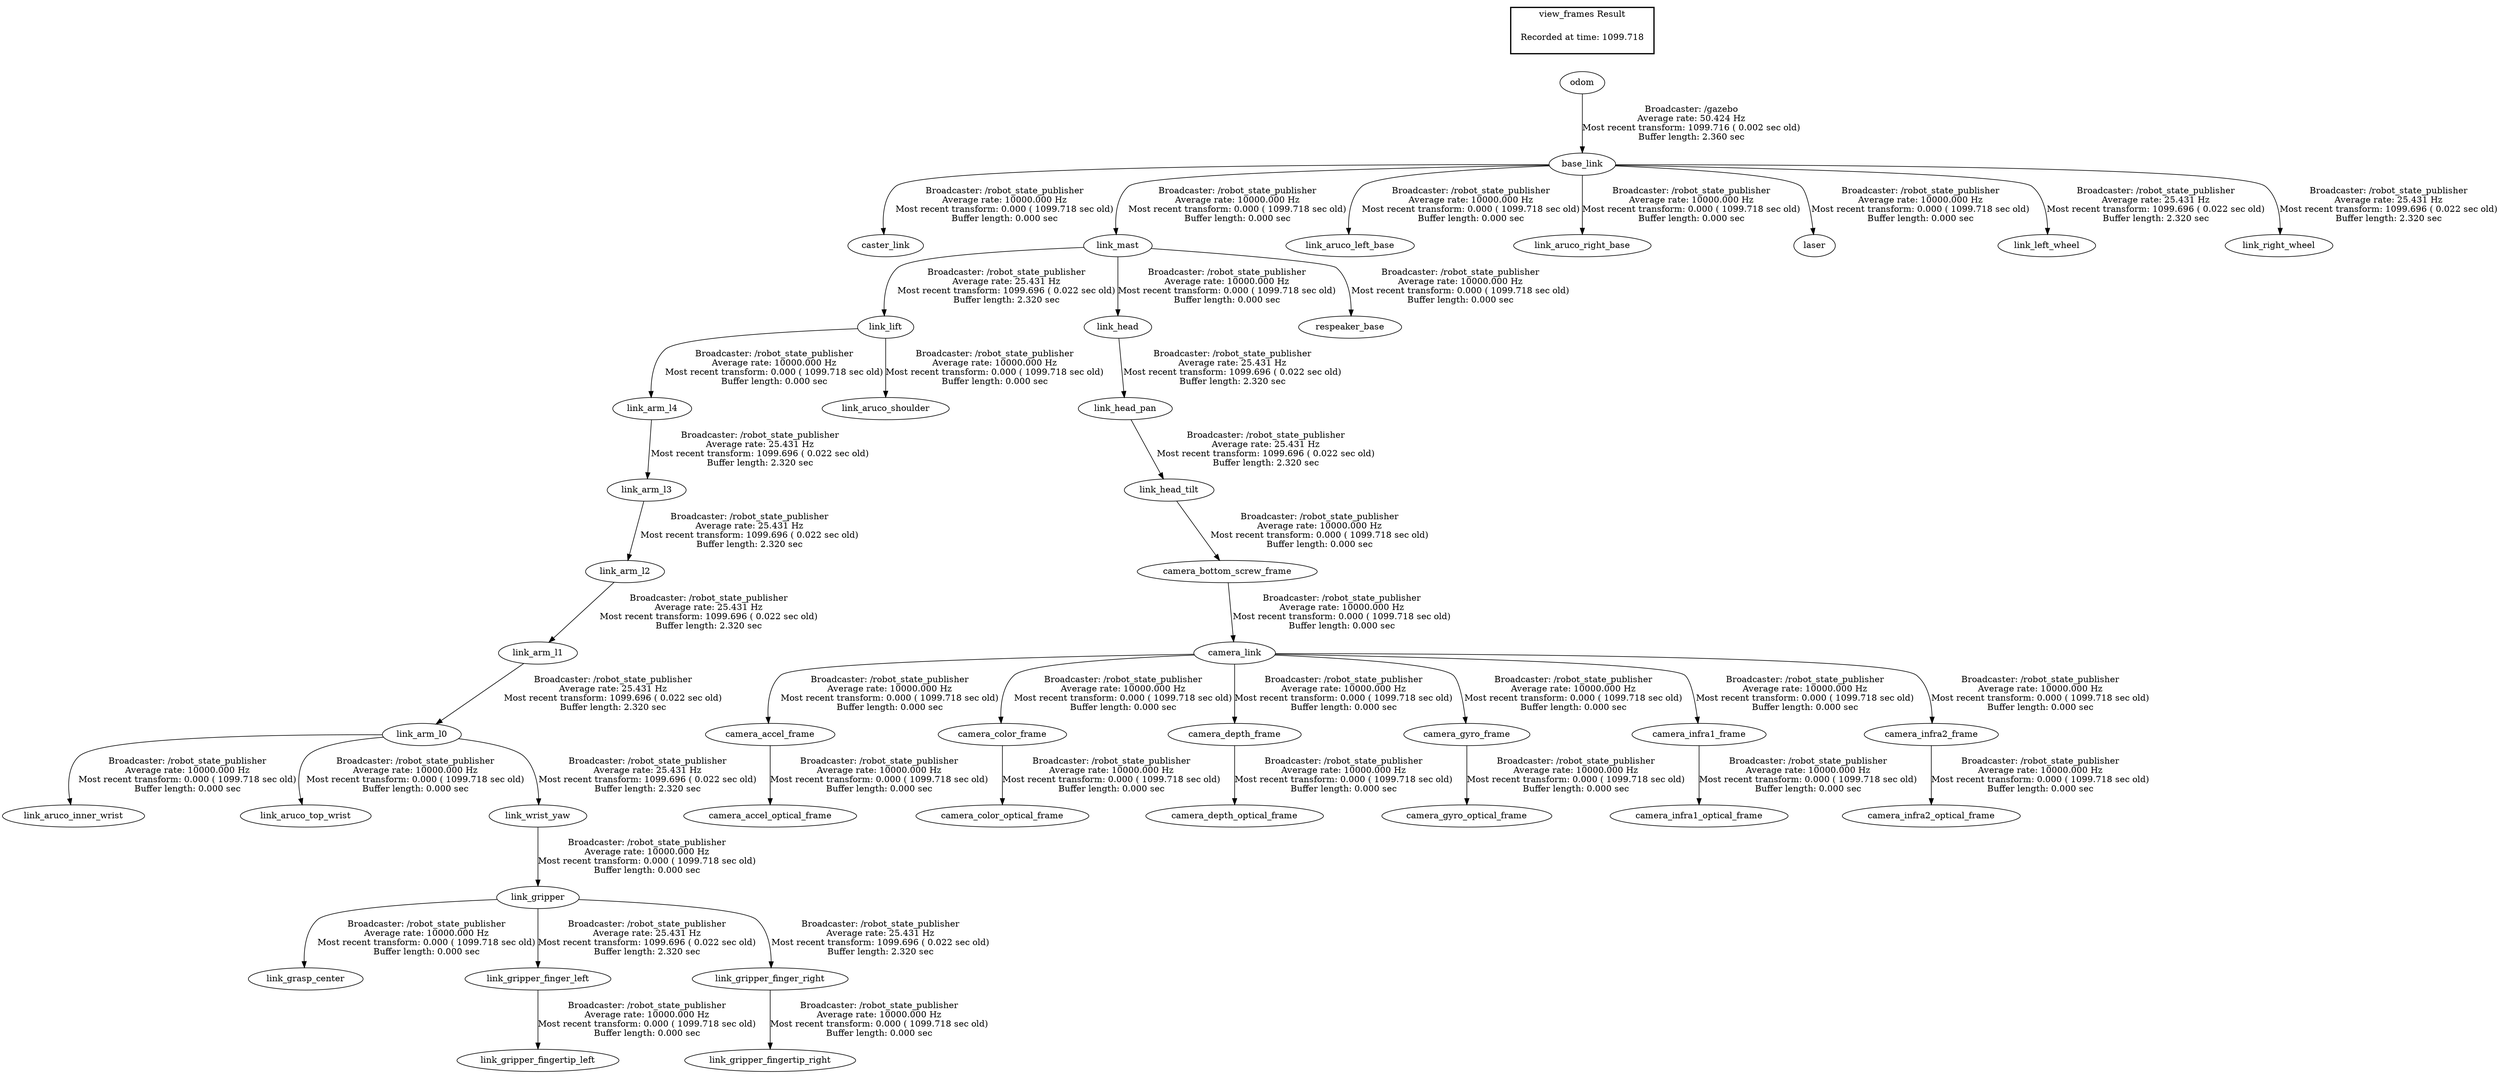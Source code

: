 digraph G {
"camera_link" -> "camera_accel_frame"[label="Broadcaster: /robot_state_publisher\nAverage rate: 10000.000 Hz\nMost recent transform: 0.000 ( 1099.718 sec old)\nBuffer length: 0.000 sec\n"];
"camera_bottom_screw_frame" -> "camera_link"[label="Broadcaster: /robot_state_publisher\nAverage rate: 10000.000 Hz\nMost recent transform: 0.000 ( 1099.718 sec old)\nBuffer length: 0.000 sec\n"];
"camera_accel_frame" -> "camera_accel_optical_frame"[label="Broadcaster: /robot_state_publisher\nAverage rate: 10000.000 Hz\nMost recent transform: 0.000 ( 1099.718 sec old)\nBuffer length: 0.000 sec\n"];
"camera_link" -> "camera_color_frame"[label="Broadcaster: /robot_state_publisher\nAverage rate: 10000.000 Hz\nMost recent transform: 0.000 ( 1099.718 sec old)\nBuffer length: 0.000 sec\n"];
"camera_color_frame" -> "camera_color_optical_frame"[label="Broadcaster: /robot_state_publisher\nAverage rate: 10000.000 Hz\nMost recent transform: 0.000 ( 1099.718 sec old)\nBuffer length: 0.000 sec\n"];
"camera_link" -> "camera_depth_frame"[label="Broadcaster: /robot_state_publisher\nAverage rate: 10000.000 Hz\nMost recent transform: 0.000 ( 1099.718 sec old)\nBuffer length: 0.000 sec\n"];
"camera_depth_frame" -> "camera_depth_optical_frame"[label="Broadcaster: /robot_state_publisher\nAverage rate: 10000.000 Hz\nMost recent transform: 0.000 ( 1099.718 sec old)\nBuffer length: 0.000 sec\n"];
"camera_link" -> "camera_gyro_frame"[label="Broadcaster: /robot_state_publisher\nAverage rate: 10000.000 Hz\nMost recent transform: 0.000 ( 1099.718 sec old)\nBuffer length: 0.000 sec\n"];
"camera_gyro_frame" -> "camera_gyro_optical_frame"[label="Broadcaster: /robot_state_publisher\nAverage rate: 10000.000 Hz\nMost recent transform: 0.000 ( 1099.718 sec old)\nBuffer length: 0.000 sec\n"];
"camera_link" -> "camera_infra1_frame"[label="Broadcaster: /robot_state_publisher\nAverage rate: 10000.000 Hz\nMost recent transform: 0.000 ( 1099.718 sec old)\nBuffer length: 0.000 sec\n"];
"camera_infra1_frame" -> "camera_infra1_optical_frame"[label="Broadcaster: /robot_state_publisher\nAverage rate: 10000.000 Hz\nMost recent transform: 0.000 ( 1099.718 sec old)\nBuffer length: 0.000 sec\n"];
"camera_link" -> "camera_infra2_frame"[label="Broadcaster: /robot_state_publisher\nAverage rate: 10000.000 Hz\nMost recent transform: 0.000 ( 1099.718 sec old)\nBuffer length: 0.000 sec\n"];
"camera_infra2_frame" -> "camera_infra2_optical_frame"[label="Broadcaster: /robot_state_publisher\nAverage rate: 10000.000 Hz\nMost recent transform: 0.000 ( 1099.718 sec old)\nBuffer length: 0.000 sec\n"];
"link_head_tilt" -> "camera_bottom_screw_frame"[label="Broadcaster: /robot_state_publisher\nAverage rate: 10000.000 Hz\nMost recent transform: 0.000 ( 1099.718 sec old)\nBuffer length: 0.000 sec\n"];
"link_head_pan" -> "link_head_tilt"[label="Broadcaster: /robot_state_publisher\nAverage rate: 25.431 Hz\nMost recent transform: 1099.696 ( 0.022 sec old)\nBuffer length: 2.320 sec\n"];
"base_link" -> "caster_link"[label="Broadcaster: /robot_state_publisher\nAverage rate: 10000.000 Hz\nMost recent transform: 0.000 ( 1099.718 sec old)\nBuffer length: 0.000 sec\n"];
"odom" -> "base_link"[label="Broadcaster: /gazebo\nAverage rate: 50.424 Hz\nMost recent transform: 1099.716 ( 0.002 sec old)\nBuffer length: 2.360 sec\n"];
"link_lift" -> "link_arm_l4"[label="Broadcaster: /robot_state_publisher\nAverage rate: 10000.000 Hz\nMost recent transform: 0.000 ( 1099.718 sec old)\nBuffer length: 0.000 sec\n"];
"link_mast" -> "link_lift"[label="Broadcaster: /robot_state_publisher\nAverage rate: 25.431 Hz\nMost recent transform: 1099.696 ( 0.022 sec old)\nBuffer length: 2.320 sec\n"];
"link_arm_l0" -> "link_aruco_inner_wrist"[label="Broadcaster: /robot_state_publisher\nAverage rate: 10000.000 Hz\nMost recent transform: 0.000 ( 1099.718 sec old)\nBuffer length: 0.000 sec\n"];
"link_arm_l1" -> "link_arm_l0"[label="Broadcaster: /robot_state_publisher\nAverage rate: 25.431 Hz\nMost recent transform: 1099.696 ( 0.022 sec old)\nBuffer length: 2.320 sec\n"];
"base_link" -> "link_aruco_left_base"[label="Broadcaster: /robot_state_publisher\nAverage rate: 10000.000 Hz\nMost recent transform: 0.000 ( 1099.718 sec old)\nBuffer length: 0.000 sec\n"];
"base_link" -> "link_aruco_right_base"[label="Broadcaster: /robot_state_publisher\nAverage rate: 10000.000 Hz\nMost recent transform: 0.000 ( 1099.718 sec old)\nBuffer length: 0.000 sec\n"];
"link_lift" -> "link_aruco_shoulder"[label="Broadcaster: /robot_state_publisher\nAverage rate: 10000.000 Hz\nMost recent transform: 0.000 ( 1099.718 sec old)\nBuffer length: 0.000 sec\n"];
"link_arm_l0" -> "link_aruco_top_wrist"[label="Broadcaster: /robot_state_publisher\nAverage rate: 10000.000 Hz\nMost recent transform: 0.000 ( 1099.718 sec old)\nBuffer length: 0.000 sec\n"];
"link_gripper" -> "link_grasp_center"[label="Broadcaster: /robot_state_publisher\nAverage rate: 10000.000 Hz\nMost recent transform: 0.000 ( 1099.718 sec old)\nBuffer length: 0.000 sec\n"];
"link_wrist_yaw" -> "link_gripper"[label="Broadcaster: /robot_state_publisher\nAverage rate: 10000.000 Hz\nMost recent transform: 0.000 ( 1099.718 sec old)\nBuffer length: 0.000 sec\n"];
"link_arm_l0" -> "link_wrist_yaw"[label="Broadcaster: /robot_state_publisher\nAverage rate: 25.431 Hz\nMost recent transform: 1099.696 ( 0.022 sec old)\nBuffer length: 2.320 sec\n"];
"link_gripper_finger_left" -> "link_gripper_fingertip_left"[label="Broadcaster: /robot_state_publisher\nAverage rate: 10000.000 Hz\nMost recent transform: 0.000 ( 1099.718 sec old)\nBuffer length: 0.000 sec\n"];
"link_gripper" -> "link_gripper_finger_left"[label="Broadcaster: /robot_state_publisher\nAverage rate: 25.431 Hz\nMost recent transform: 1099.696 ( 0.022 sec old)\nBuffer length: 2.320 sec\n"];
"link_gripper_finger_right" -> "link_gripper_fingertip_right"[label="Broadcaster: /robot_state_publisher\nAverage rate: 10000.000 Hz\nMost recent transform: 0.000 ( 1099.718 sec old)\nBuffer length: 0.000 sec\n"];
"link_gripper" -> "link_gripper_finger_right"[label="Broadcaster: /robot_state_publisher\nAverage rate: 25.431 Hz\nMost recent transform: 1099.696 ( 0.022 sec old)\nBuffer length: 2.320 sec\n"];
"link_mast" -> "link_head"[label="Broadcaster: /robot_state_publisher\nAverage rate: 10000.000 Hz\nMost recent transform: 0.000 ( 1099.718 sec old)\nBuffer length: 0.000 sec\n"];
"base_link" -> "link_mast"[label="Broadcaster: /robot_state_publisher\nAverage rate: 10000.000 Hz\nMost recent transform: 0.000 ( 1099.718 sec old)\nBuffer length: 0.000 sec\n"];
"base_link" -> "laser"[label="Broadcaster: /robot_state_publisher\nAverage rate: 10000.000 Hz\nMost recent transform: 0.000 ( 1099.718 sec old)\nBuffer length: 0.000 sec\n"];
"link_mast" -> "respeaker_base"[label="Broadcaster: /robot_state_publisher\nAverage rate: 10000.000 Hz\nMost recent transform: 0.000 ( 1099.718 sec old)\nBuffer length: 0.000 sec\n"];
"link_arm_l2" -> "link_arm_l1"[label="Broadcaster: /robot_state_publisher\nAverage rate: 25.431 Hz\nMost recent transform: 1099.696 ( 0.022 sec old)\nBuffer length: 2.320 sec\n"];
"link_arm_l3" -> "link_arm_l2"[label="Broadcaster: /robot_state_publisher\nAverage rate: 25.431 Hz\nMost recent transform: 1099.696 ( 0.022 sec old)\nBuffer length: 2.320 sec\n"];
"link_arm_l4" -> "link_arm_l3"[label="Broadcaster: /robot_state_publisher\nAverage rate: 25.431 Hz\nMost recent transform: 1099.696 ( 0.022 sec old)\nBuffer length: 2.320 sec\n"];
"link_head" -> "link_head_pan"[label="Broadcaster: /robot_state_publisher\nAverage rate: 25.431 Hz\nMost recent transform: 1099.696 ( 0.022 sec old)\nBuffer length: 2.320 sec\n"];
"base_link" -> "link_left_wheel"[label="Broadcaster: /robot_state_publisher\nAverage rate: 25.431 Hz\nMost recent transform: 1099.696 ( 0.022 sec old)\nBuffer length: 2.320 sec\n"];
"base_link" -> "link_right_wheel"[label="Broadcaster: /robot_state_publisher\nAverage rate: 25.431 Hz\nMost recent transform: 1099.696 ( 0.022 sec old)\nBuffer length: 2.320 sec\n"];
edge [style=invis];
 subgraph cluster_legend { style=bold; color=black; label ="view_frames Result";
"Recorded at time: 1099.718"[ shape=plaintext ] ;
 }->"odom";
}